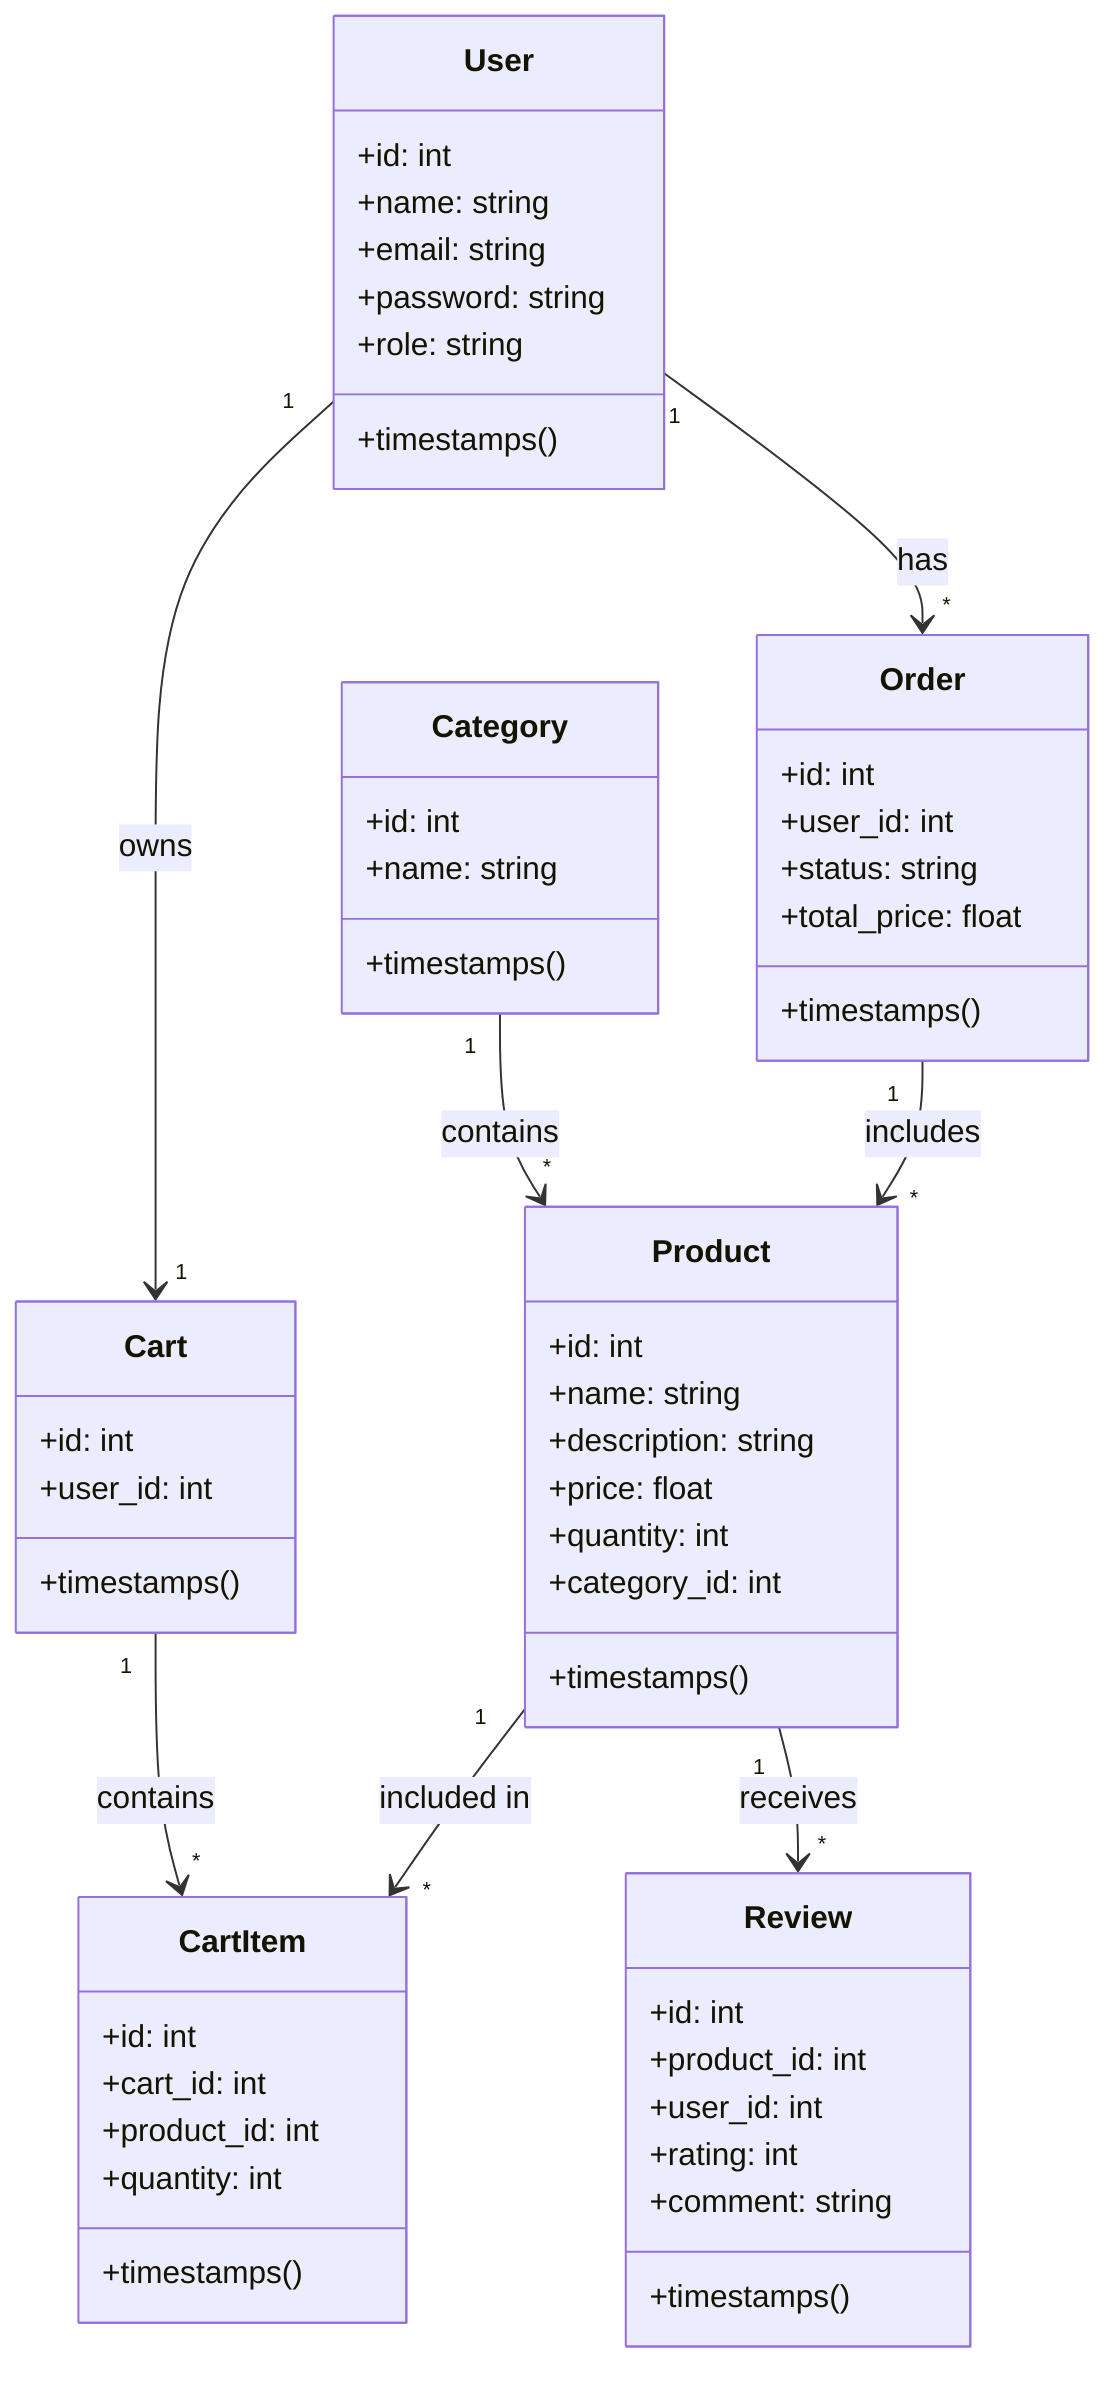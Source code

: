 classDiagram
    class User {
        +id: int
        +name: string
        +email: string
        +password: string
        +role: string
        +timestamps()
    }

    class Product {
        +id: int
        +name: string
        +description: string
        +price: float
        +quantity: int
        +category_id: int
        +timestamps()
    }

    class Category {
        +id: int
        +name: string
        +timestamps()
    }

    class Order {
        +id: int
        +user_id: int
        +status: string
        +total_price: float
        +timestamps()
    }

    class Cart {
        +id: int
        +user_id: int
        +timestamps()
    }

    class CartItem {
        +id: int
        +cart_id: int
        +product_id: int
        +quantity: int
        +timestamps()
    }

    class Review {
        +id: int
        +product_id: int
        +user_id: int
        +rating: int
        +comment: string
        +timestamps()
    }

    User "1" --> "*" Order : has
    User "1" --> "1" Cart : owns
    Cart "1" --> "*" CartItem : contains
    Product "1" --> "*" CartItem : included in
    Product "1" --> "*" Review : receives
    Category "1" --> "*" Product : contains
    Order "1" --> "*" Product : includes